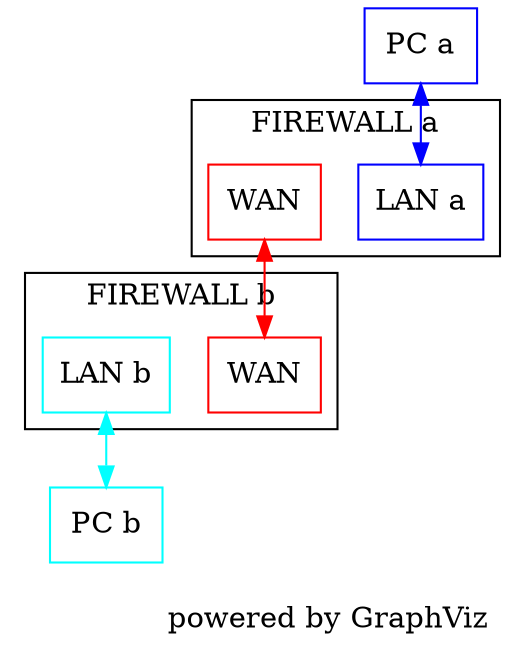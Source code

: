 digraph FW_BENCH_ENV {

    style=solid;
    node [shape=box];
    edge [dir=both];

    subgraph cluster_FWa {
	LANa [label="LAN a", color=blue];
	label="FIREWALL a";
	WANa [label="WAN", color=red ];
	//color=green;
    }

    subgraph cluster_FWb {
	WANb [label="WAN", color=red ];
	label="FIREWALL b";
	LANb [label="LAN b", color=cyan];
	//color=green;
    }

    PCa [label="PC a", color=blue];
    PCb [label="PC b", color=cyan];

    PCa  -> LANa [color=blue];
    WANa -> WANb [color=red ];
    LANb -> PCb  [color=cyan];

    label="\n              powered by GraphViz\n"
}
